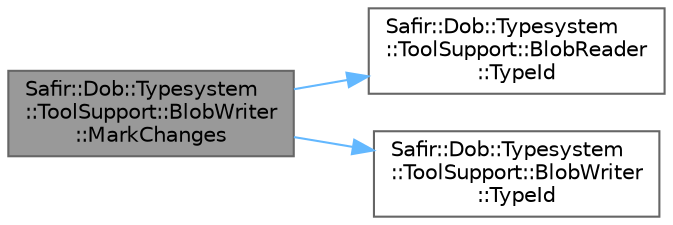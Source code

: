 digraph "Safir::Dob::Typesystem::ToolSupport::BlobWriter::MarkChanges"
{
 // LATEX_PDF_SIZE
  bgcolor="transparent";
  edge [fontname=Helvetica,fontsize=10,labelfontname=Helvetica,labelfontsize=10];
  node [fontname=Helvetica,fontsize=10,shape=box,height=0.2,width=0.4];
  rankdir="LR";
  Node1 [label="Safir::Dob::Typesystem\l::ToolSupport::BlobWriter\l::MarkChanges",height=0.2,width=0.4,color="gray40", fillcolor="grey60", style="filled", fontcolor="black",tooltip="MarkChanges - Set change flag for all members that differs between this blob and the reader blob."];
  Node1 -> Node2 [color="steelblue1",style="solid"];
  Node2 [label="Safir::Dob::Typesystem\l::ToolSupport::BlobReader\l::TypeId",height=0.2,width=0.4,color="grey40", fillcolor="white", style="filled",URL="$a01559.html#a23b4e5d85abb2b18f99ba914217dc8c4",tooltip="Get the type id of the blob."];
  Node1 -> Node3 [color="steelblue1",style="solid"];
  Node3 [label="Safir::Dob::Typesystem\l::ToolSupport::BlobWriter\l::TypeId",height=0.2,width=0.4,color="grey40", fillcolor="white", style="filled",URL="$a01563.html#a251beb25ec1231c7eeb46b0770f25ae6",tooltip="Get the type id of this BlobWriter."];
}
